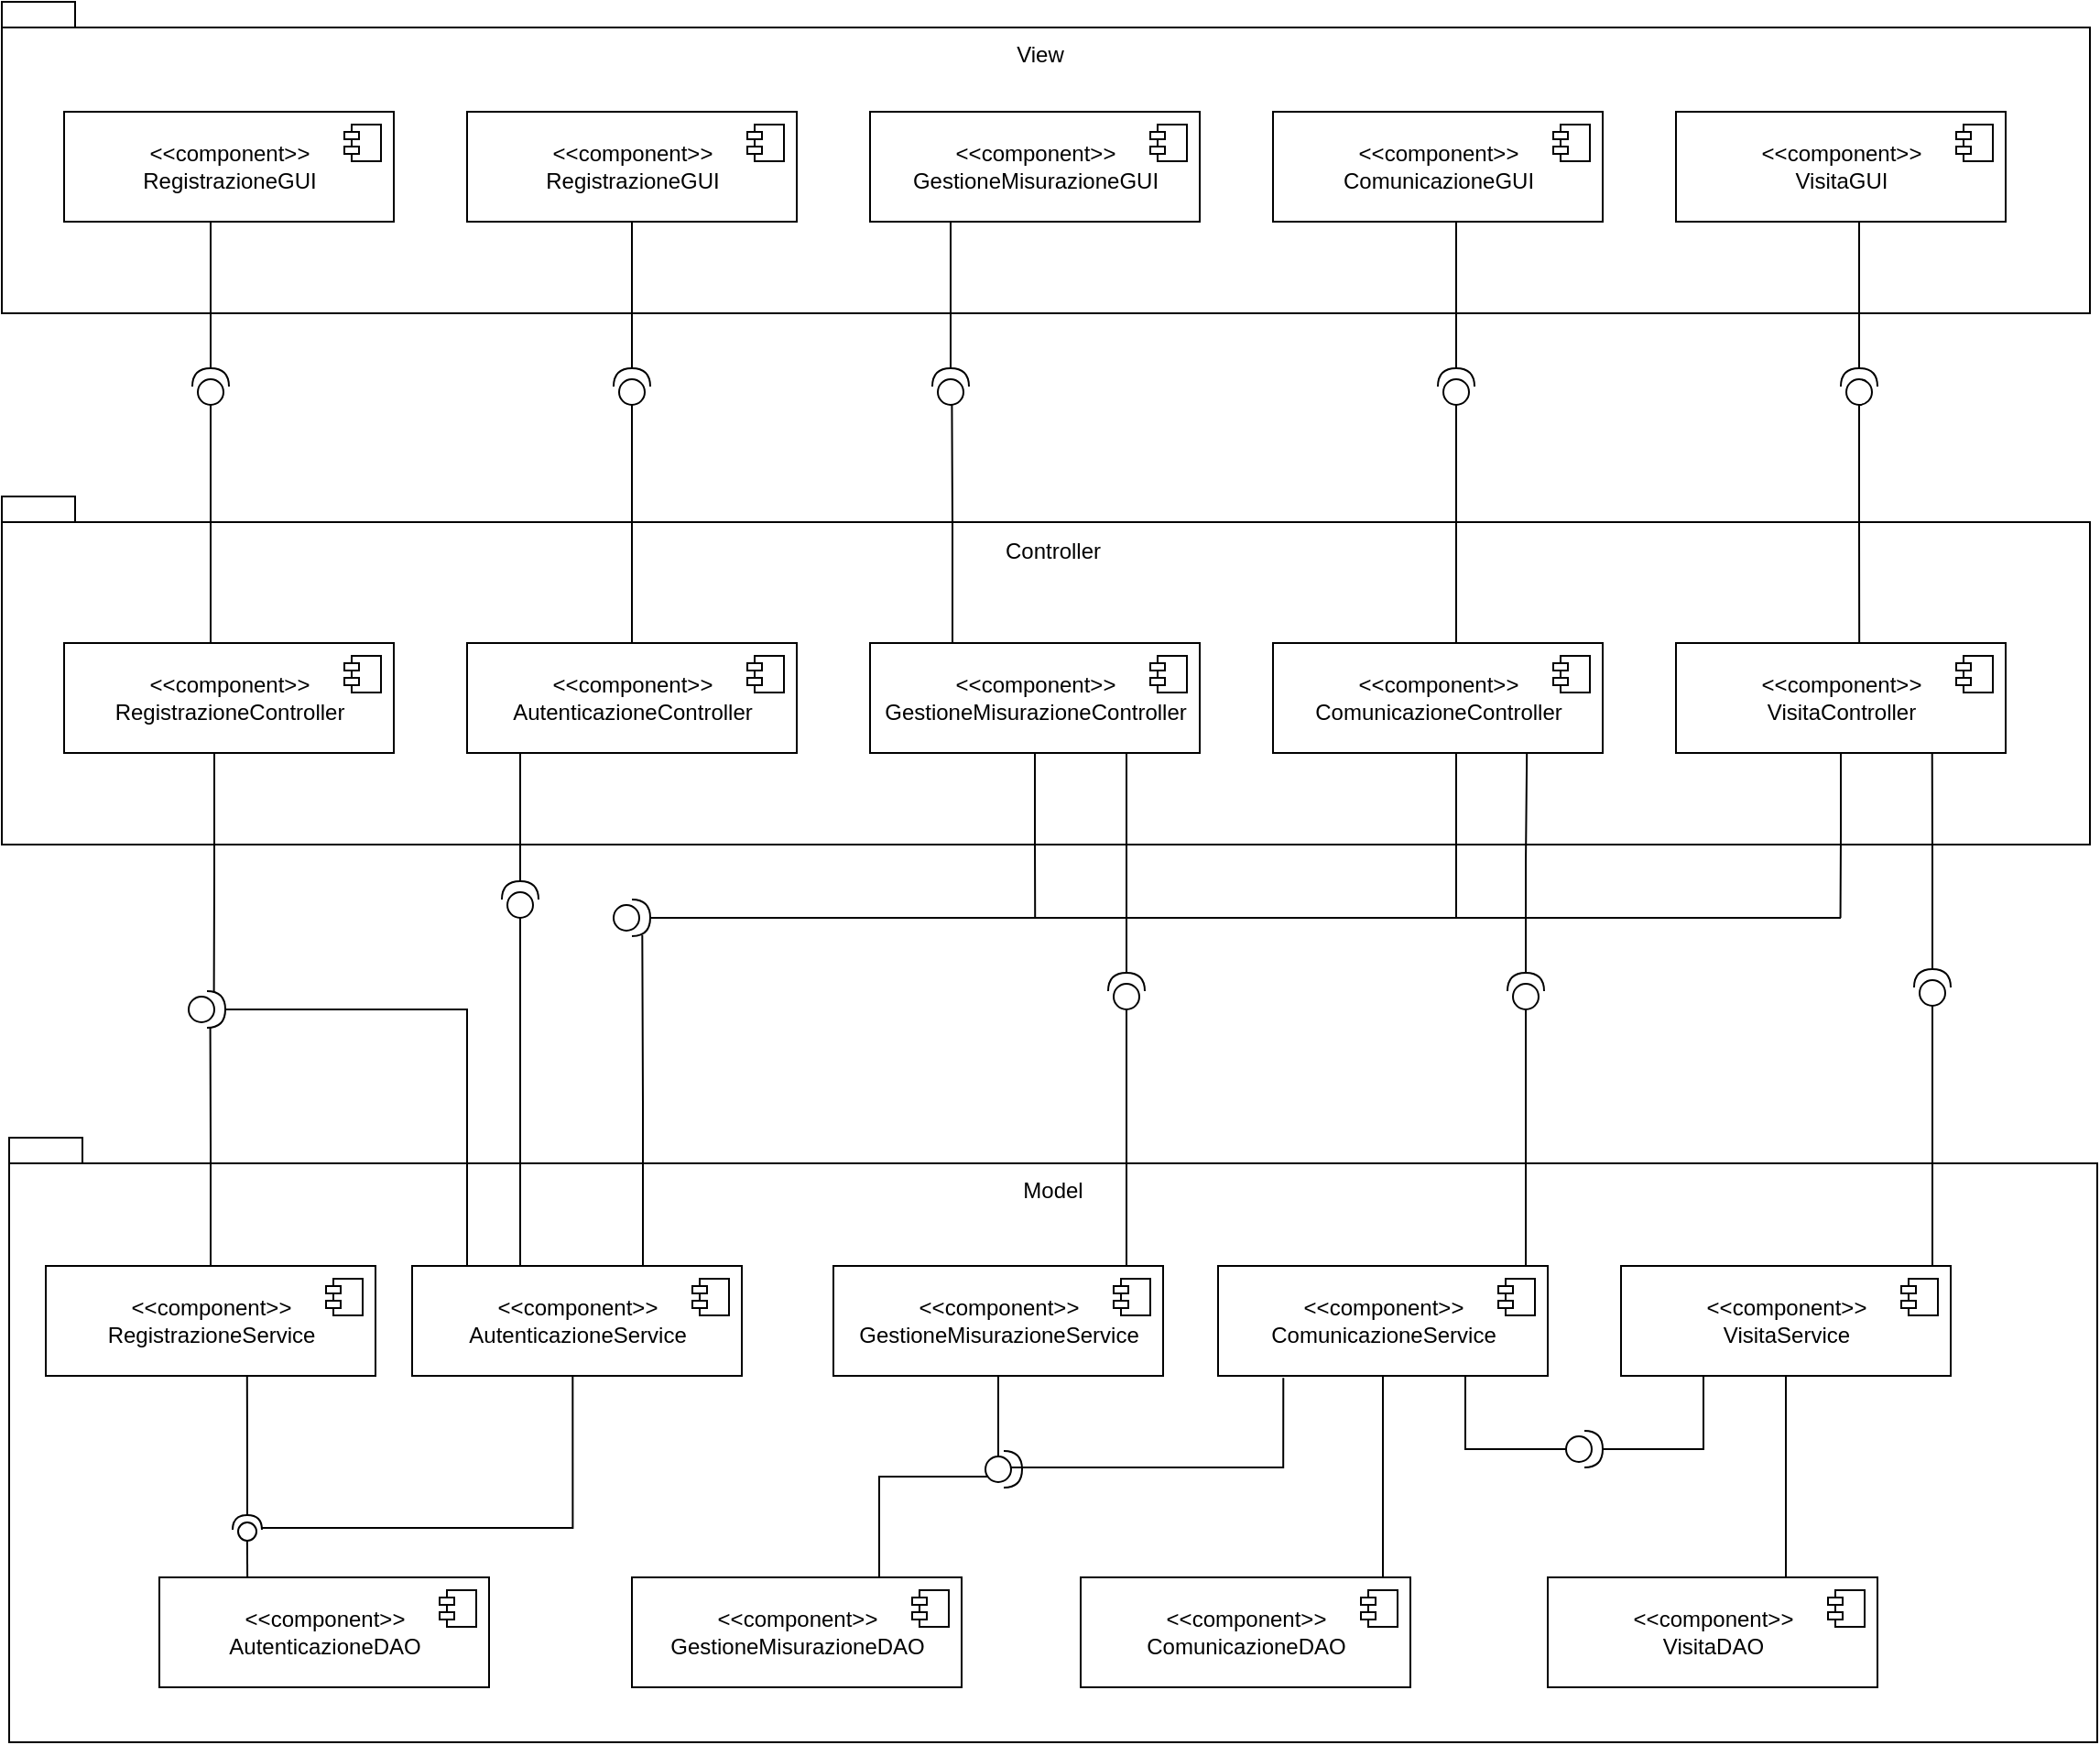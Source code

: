 <mxfile version="16.5.1" type="device"><diagram id="Y_okCrEuVFnJHUR09OXG" name="Pagina-1"><mxGraphModel dx="1697" dy="2110" grid="1" gridSize="10" guides="1" tooltips="1" connect="1" arrows="1" fold="1" page="1" pageScale="1" pageWidth="583" pageHeight="827" math="0" shadow="0"><root><mxCell id="0"/><mxCell id="1" parent="0"/><mxCell id="-Io-E_k0ixjMO_On6hJq-1" value="" style="shape=folder;fontStyle=1;spacingTop=10;tabWidth=40;tabHeight=14;tabPosition=left;html=1;" vertex="1" parent="1"><mxGeometry x="26" y="-170" width="1140" height="170" as="geometry"/></mxCell><mxCell id="-Io-E_k0ixjMO_On6hJq-2" value="" style="shape=folder;fontStyle=1;spacingTop=10;tabWidth=40;tabHeight=14;tabPosition=left;html=1;" vertex="1" parent="1"><mxGeometry x="26" y="100" width="1140" height="190" as="geometry"/></mxCell><mxCell id="-Io-E_k0ixjMO_On6hJq-3" value="" style="shape=folder;fontStyle=1;spacingTop=10;tabWidth=40;tabHeight=14;tabPosition=left;html=1;" vertex="1" parent="1"><mxGeometry x="30" y="450" width="1140" height="330" as="geometry"/></mxCell><mxCell id="-Io-E_k0ixjMO_On6hJq-4" value="&amp;lt;&amp;lt;component&amp;gt;&amp;gt;&lt;br&gt;AutenticazioneDAO" style="html=1;dropTarget=0;" vertex="1" parent="1"><mxGeometry x="112" y="690" width="180" height="60" as="geometry"/></mxCell><mxCell id="-Io-E_k0ixjMO_On6hJq-5" value="" style="shape=module;jettyWidth=8;jettyHeight=4;" vertex="1" parent="-Io-E_k0ixjMO_On6hJq-4"><mxGeometry x="1" width="20" height="20" relative="1" as="geometry"><mxPoint x="-27" y="7" as="offset"/></mxGeometry></mxCell><mxCell id="-Io-E_k0ixjMO_On6hJq-29" style="edgeStyle=orthogonalEdgeStyle;rounded=0;orthogonalLoop=1;jettySize=auto;html=1;exitX=0.75;exitY=0;exitDx=0;exitDy=0;endArrow=none;endFill=0;" edge="1" parent="1" source="-Io-E_k0ixjMO_On6hJq-6" target="-Io-E_k0ixjMO_On6hJq-19"><mxGeometry relative="1" as="geometry"/></mxCell><mxCell id="-Io-E_k0ixjMO_On6hJq-6" value="&amp;lt;&amp;lt;component&amp;gt;&amp;gt;&lt;br&gt;GestioneMisurazioneDAO" style="html=1;dropTarget=0;" vertex="1" parent="1"><mxGeometry x="370" y="690" width="180" height="60" as="geometry"/></mxCell><mxCell id="-Io-E_k0ixjMO_On6hJq-7" value="" style="shape=module;jettyWidth=8;jettyHeight=4;" vertex="1" parent="-Io-E_k0ixjMO_On6hJq-6"><mxGeometry x="1" width="20" height="20" relative="1" as="geometry"><mxPoint x="-27" y="7" as="offset"/></mxGeometry></mxCell><mxCell id="-Io-E_k0ixjMO_On6hJq-8" value="&amp;lt;&amp;lt;component&amp;gt;&amp;gt;&lt;br&gt;ComunicazioneDAO" style="html=1;dropTarget=0;" vertex="1" parent="1"><mxGeometry x="615" y="690" width="180" height="60" as="geometry"/></mxCell><mxCell id="-Io-E_k0ixjMO_On6hJq-9" value="" style="shape=module;jettyWidth=8;jettyHeight=4;" vertex="1" parent="-Io-E_k0ixjMO_On6hJq-8"><mxGeometry x="1" width="20" height="20" relative="1" as="geometry"><mxPoint x="-27" y="7" as="offset"/></mxGeometry></mxCell><mxCell id="-Io-E_k0ixjMO_On6hJq-10" value="&amp;lt;&amp;lt;component&amp;gt;&amp;gt;&lt;br&gt;VisitaDAO" style="html=1;dropTarget=0;" vertex="1" parent="1"><mxGeometry x="870" y="690" width="180" height="60" as="geometry"/></mxCell><mxCell id="-Io-E_k0ixjMO_On6hJq-11" value="" style="shape=module;jettyWidth=8;jettyHeight=4;" vertex="1" parent="-Io-E_k0ixjMO_On6hJq-10"><mxGeometry x="1" width="20" height="20" relative="1" as="geometry"><mxPoint x="-27" y="7" as="offset"/></mxGeometry></mxCell><mxCell id="-Io-E_k0ixjMO_On6hJq-28" style="edgeStyle=orthogonalEdgeStyle;rounded=0;orthogonalLoop=1;jettySize=auto;html=1;exitX=0.487;exitY=1.005;exitDx=0;exitDy=0;endArrow=none;endFill=0;exitPerimeter=0;" edge="1" parent="1"><mxGeometry relative="1" as="geometry"><mxPoint x="168" y="663" as="targetPoint"/><mxPoint x="337.66" y="579.3" as="sourcePoint"/><Array as="points"><mxPoint x="338" y="663"/></Array></mxGeometry></mxCell><mxCell id="-Io-E_k0ixjMO_On6hJq-47" style="edgeStyle=orthogonalEdgeStyle;rounded=0;orthogonalLoop=1;jettySize=auto;html=1;entryX=1;entryY=0.5;entryDx=0;entryDy=0;entryPerimeter=0;endArrow=none;endFill=0;" edge="1" parent="1" source="-Io-E_k0ixjMO_On6hJq-15" target="-Io-E_k0ixjMO_On6hJq-44"><mxGeometry relative="1" as="geometry"><Array as="points"><mxPoint x="280" y="380"/></Array></mxGeometry></mxCell><mxCell id="-Io-E_k0ixjMO_On6hJq-60" style="edgeStyle=orthogonalEdgeStyle;rounded=0;orthogonalLoop=1;jettySize=auto;html=1;exitX=0.5;exitY=0;exitDx=0;exitDy=0;entryX=0.783;entryY=0.967;entryDx=0;entryDy=0;entryPerimeter=0;endArrow=none;endFill=0;" edge="1" parent="1" source="-Io-E_k0ixjMO_On6hJq-15" target="-Io-E_k0ixjMO_On6hJq-59"><mxGeometry relative="1" as="geometry"><Array as="points"><mxPoint x="376" y="520"/><mxPoint x="376" y="430"/></Array></mxGeometry></mxCell><mxCell id="-Io-E_k0ixjMO_On6hJq-77" style="edgeStyle=orthogonalEdgeStyle;rounded=0;orthogonalLoop=1;jettySize=auto;html=1;exitX=0.5;exitY=0;exitDx=0;exitDy=0;endArrow=none;endFill=0;" edge="1" parent="1"><mxGeometry relative="1" as="geometry"><mxPoint x="309" y="330" as="targetPoint"/><mxPoint x="329.0" y="520" as="sourcePoint"/><Array as="points"><mxPoint x="309" y="520"/><mxPoint x="309" y="330"/></Array></mxGeometry></mxCell><mxCell id="-Io-E_k0ixjMO_On6hJq-15" value="&amp;lt;&amp;lt;component&amp;gt;&amp;gt;&lt;br&gt;AutenticazioneService" style="html=1;dropTarget=0;" vertex="1" parent="1"><mxGeometry x="250" y="520" width="180" height="60" as="geometry"/></mxCell><mxCell id="-Io-E_k0ixjMO_On6hJq-16" value="" style="shape=module;jettyWidth=8;jettyHeight=4;" vertex="1" parent="-Io-E_k0ixjMO_On6hJq-15"><mxGeometry x="1" width="20" height="20" relative="1" as="geometry"><mxPoint x="-27" y="7" as="offset"/></mxGeometry></mxCell><mxCell id="-Io-E_k0ixjMO_On6hJq-45" style="edgeStyle=orthogonalEdgeStyle;rounded=0;orthogonalLoop=1;jettySize=auto;html=1;exitX=0.5;exitY=0;exitDx=0;exitDy=0;endArrow=none;endFill=0;" edge="1" parent="1" source="-Io-E_k0ixjMO_On6hJq-17"><mxGeometry relative="1" as="geometry"><mxPoint x="139.789" y="390" as="targetPoint"/></mxGeometry></mxCell><mxCell id="-Io-E_k0ixjMO_On6hJq-17" value="&amp;lt;&amp;lt;component&amp;gt;&amp;gt;&lt;br&gt;RegistrazioneService" style="html=1;dropTarget=0;" vertex="1" parent="1"><mxGeometry x="50" y="520" width="180" height="60" as="geometry"/></mxCell><mxCell id="-Io-E_k0ixjMO_On6hJq-18" value="" style="shape=module;jettyWidth=8;jettyHeight=4;" vertex="1" parent="-Io-E_k0ixjMO_On6hJq-17"><mxGeometry x="1" width="20" height="20" relative="1" as="geometry"><mxPoint x="-27" y="7" as="offset"/></mxGeometry></mxCell><mxCell id="-Io-E_k0ixjMO_On6hJq-75" style="edgeStyle=orthogonalEdgeStyle;rounded=0;orthogonalLoop=1;jettySize=auto;html=1;exitX=0.75;exitY=0;exitDx=0;exitDy=0;endArrow=none;endFill=0;" edge="1" parent="1" source="-Io-E_k0ixjMO_On6hJq-19" target="-Io-E_k0ixjMO_On6hJq-74"><mxGeometry relative="1" as="geometry"><Array as="points"><mxPoint x="640" y="520"/></Array></mxGeometry></mxCell><mxCell id="-Io-E_k0ixjMO_On6hJq-19" value="&amp;lt;&amp;lt;component&amp;gt;&amp;gt;&lt;br&gt;GestioneMisurazioneService" style="html=1;dropTarget=0;" vertex="1" parent="1"><mxGeometry x="480" y="520" width="180" height="60" as="geometry"/></mxCell><mxCell id="-Io-E_k0ixjMO_On6hJq-20" value="" style="shape=module;jettyWidth=8;jettyHeight=4;" vertex="1" parent="-Io-E_k0ixjMO_On6hJq-19"><mxGeometry x="1" width="20" height="20" relative="1" as="geometry"><mxPoint x="-27" y="7" as="offset"/></mxGeometry></mxCell><mxCell id="-Io-E_k0ixjMO_On6hJq-32" style="edgeStyle=orthogonalEdgeStyle;rounded=0;orthogonalLoop=1;jettySize=auto;html=1;exitX=0.198;exitY=1.018;exitDx=0;exitDy=0;endArrow=none;endFill=0;exitPerimeter=0;" edge="1" parent="1" source="-Io-E_k0ixjMO_On6hJq-21"><mxGeometry relative="1" as="geometry"><mxPoint x="570" y="620" as="targetPoint"/><Array as="points"><mxPoint x="726" y="630"/><mxPoint x="570" y="630"/></Array></mxGeometry></mxCell><mxCell id="-Io-E_k0ixjMO_On6hJq-36" style="edgeStyle=orthogonalEdgeStyle;rounded=0;orthogonalLoop=1;jettySize=auto;html=1;exitX=0.5;exitY=1;exitDx=0;exitDy=0;endArrow=none;endFill=0;" edge="1" parent="1" source="-Io-E_k0ixjMO_On6hJq-21" target="-Io-E_k0ixjMO_On6hJq-8"><mxGeometry relative="1" as="geometry"><Array as="points"><mxPoint x="780" y="660"/><mxPoint x="780" y="660"/></Array></mxGeometry></mxCell><mxCell id="-Io-E_k0ixjMO_On6hJq-72" style="edgeStyle=orthogonalEdgeStyle;rounded=0;orthogonalLoop=1;jettySize=auto;html=1;exitX=0.75;exitY=0;exitDx=0;exitDy=0;entryX=0;entryY=0.5;entryDx=0;entryDy=0;entryPerimeter=0;endArrow=none;endFill=0;" edge="1" parent="1" source="-Io-E_k0ixjMO_On6hJq-21" target="-Io-E_k0ixjMO_On6hJq-71"><mxGeometry relative="1" as="geometry"><Array as="points"><mxPoint x="858" y="520"/></Array></mxGeometry></mxCell><mxCell id="-Io-E_k0ixjMO_On6hJq-21" value="&amp;lt;&amp;lt;component&amp;gt;&amp;gt;&lt;br&gt;ComunicazioneService" style="html=1;dropTarget=0;" vertex="1" parent="1"><mxGeometry x="690" y="520" width="180" height="60" as="geometry"/></mxCell><mxCell id="-Io-E_k0ixjMO_On6hJq-22" value="" style="shape=module;jettyWidth=8;jettyHeight=4;" vertex="1" parent="-Io-E_k0ixjMO_On6hJq-21"><mxGeometry x="1" width="20" height="20" relative="1" as="geometry"><mxPoint x="-27" y="7" as="offset"/></mxGeometry></mxCell><mxCell id="-Io-E_k0ixjMO_On6hJq-37" style="edgeStyle=orthogonalEdgeStyle;rounded=0;orthogonalLoop=1;jettySize=auto;html=1;exitX=0.5;exitY=1;exitDx=0;exitDy=0;endArrow=none;endFill=0;" edge="1" parent="1" source="-Io-E_k0ixjMO_On6hJq-23" target="-Io-E_k0ixjMO_On6hJq-10"><mxGeometry relative="1" as="geometry"><Array as="points"><mxPoint x="1000" y="670"/><mxPoint x="1000" y="670"/></Array></mxGeometry></mxCell><mxCell id="-Io-E_k0ixjMO_On6hJq-39" style="edgeStyle=orthogonalEdgeStyle;rounded=0;orthogonalLoop=1;jettySize=auto;html=1;exitX=0;exitY=0.5;exitDx=0;exitDy=0;entryX=0.75;entryY=1;entryDx=0;entryDy=0;endArrow=none;endFill=0;startArrow=none;exitPerimeter=0;" edge="1" parent="1" source="-Io-E_k0ixjMO_On6hJq-40" target="-Io-E_k0ixjMO_On6hJq-21"><mxGeometry relative="1" as="geometry"/></mxCell><mxCell id="-Io-E_k0ixjMO_On6hJq-68" style="edgeStyle=orthogonalEdgeStyle;rounded=0;orthogonalLoop=1;jettySize=auto;html=1;exitX=0.75;exitY=0;exitDx=0;exitDy=0;endArrow=none;endFill=0;" edge="1" parent="1" source="-Io-E_k0ixjMO_On6hJq-23"><mxGeometry relative="1" as="geometry"><mxPoint x="1080" y="370" as="targetPoint"/><Array as="points"><mxPoint x="1080" y="520"/></Array></mxGeometry></mxCell><mxCell id="-Io-E_k0ixjMO_On6hJq-23" value="&amp;lt;&amp;lt;component&amp;gt;&amp;gt;&lt;br&gt;VisitaService" style="html=1;dropTarget=0;" vertex="1" parent="1"><mxGeometry x="910" y="520" width="180" height="60" as="geometry"/></mxCell><mxCell id="-Io-E_k0ixjMO_On6hJq-24" value="" style="shape=module;jettyWidth=8;jettyHeight=4;" vertex="1" parent="-Io-E_k0ixjMO_On6hJq-23"><mxGeometry x="1" width="20" height="20" relative="1" as="geometry"><mxPoint x="-27" y="7" as="offset"/></mxGeometry></mxCell><mxCell id="-Io-E_k0ixjMO_On6hJq-25" value="" style="rounded=0;orthogonalLoop=1;jettySize=auto;html=1;endArrow=none;endFill=0;sketch=0;sourcePerimeterSpacing=0;targetPerimeterSpacing=0;exitX=0.267;exitY=-0.002;exitDx=0;exitDy=0;exitPerimeter=0;" edge="1" parent="1" source="-Io-E_k0ixjMO_On6hJq-4"><mxGeometry relative="1" as="geometry"><mxPoint x="159.94" y="682" as="sourcePoint"/><mxPoint x="159.94" y="670" as="targetPoint"/></mxGeometry></mxCell><mxCell id="-Io-E_k0ixjMO_On6hJq-26" value="" style="rounded=0;orthogonalLoop=1;jettySize=auto;html=1;endArrow=halfCircle;endFill=0;endSize=6;strokeWidth=1;sketch=0;exitX=0.805;exitY=1.022;exitDx=0;exitDy=0;exitPerimeter=0;" edge="1" parent="1"><mxGeometry relative="1" as="geometry"><mxPoint x="159.9" y="580.32" as="sourcePoint"/><mxPoint x="160" y="664" as="targetPoint"/><Array as="points"><mxPoint x="160" y="629"/></Array></mxGeometry></mxCell><mxCell id="-Io-E_k0ixjMO_On6hJq-27" value="" style="ellipse;whiteSpace=wrap;html=1;align=center;aspect=fixed;resizable=0;points=[];outlineConnect=0;sketch=0;" vertex="1" parent="1"><mxGeometry x="155" y="660" width="10" height="10" as="geometry"/></mxCell><mxCell id="-Io-E_k0ixjMO_On6hJq-33" value="" style="shape=providedRequiredInterface;html=1;verticalLabelPosition=bottom;sketch=0;" vertex="1" parent="1"><mxGeometry x="563" y="621" width="20" height="20" as="geometry"/></mxCell><mxCell id="-Io-E_k0ixjMO_On6hJq-40" value="" style="shape=providedRequiredInterface;html=1;verticalLabelPosition=bottom;sketch=0;" vertex="1" parent="1"><mxGeometry x="880" y="610" width="20" height="20" as="geometry"/></mxCell><mxCell id="-Io-E_k0ixjMO_On6hJq-41" value="" style="edgeStyle=orthogonalEdgeStyle;rounded=0;orthogonalLoop=1;jettySize=auto;html=1;exitX=0.25;exitY=1;exitDx=0;exitDy=0;entryX=1;entryY=0.5;entryDx=0;entryDy=0;endArrow=none;endFill=0;entryPerimeter=0;" edge="1" parent="1" source="-Io-E_k0ixjMO_On6hJq-23" target="-Io-E_k0ixjMO_On6hJq-40"><mxGeometry relative="1" as="geometry"><mxPoint x="955" y="580" as="sourcePoint"/><mxPoint x="825" y="580" as="targetPoint"/></mxGeometry></mxCell><mxCell id="-Io-E_k0ixjMO_On6hJq-42" value="Model" style="text;html=1;strokeColor=none;fillColor=none;align=center;verticalAlign=middle;whiteSpace=wrap;rounded=0;" vertex="1" parent="1"><mxGeometry x="570" y="464" width="60" height="30" as="geometry"/></mxCell><mxCell id="-Io-E_k0ixjMO_On6hJq-43" value="Controller" style="text;html=1;strokeColor=none;fillColor=none;align=center;verticalAlign=middle;whiteSpace=wrap;rounded=0;" vertex="1" parent="1"><mxGeometry x="570" y="115" width="60" height="30" as="geometry"/></mxCell><mxCell id="-Io-E_k0ixjMO_On6hJq-44" value="" style="shape=providedRequiredInterface;html=1;verticalLabelPosition=bottom;sketch=0;" vertex="1" parent="1"><mxGeometry x="128" y="370" width="20" height="20" as="geometry"/></mxCell><mxCell id="-Io-E_k0ixjMO_On6hJq-58" style="edgeStyle=orthogonalEdgeStyle;rounded=0;orthogonalLoop=1;jettySize=auto;html=1;exitX=0.5;exitY=1;exitDx=0;exitDy=0;entryX=0.69;entryY=0.017;entryDx=0;entryDy=0;entryPerimeter=0;endArrow=none;endFill=0;" edge="1" parent="1" source="-Io-E_k0ixjMO_On6hJq-48" target="-Io-E_k0ixjMO_On6hJq-44"><mxGeometry relative="1" as="geometry"><Array as="points"><mxPoint x="142" y="240"/><mxPoint x="142" y="305"/><mxPoint x="142" y="305"/></Array></mxGeometry></mxCell><mxCell id="-Io-E_k0ixjMO_On6hJq-48" value="&amp;lt;&amp;lt;component&amp;gt;&amp;gt;&lt;br&gt;RegistrazioneController" style="html=1;dropTarget=0;" vertex="1" parent="1"><mxGeometry x="60" y="180" width="180" height="60" as="geometry"/></mxCell><mxCell id="-Io-E_k0ixjMO_On6hJq-49" value="" style="shape=module;jettyWidth=8;jettyHeight=4;" vertex="1" parent="-Io-E_k0ixjMO_On6hJq-48"><mxGeometry x="1" width="20" height="20" relative="1" as="geometry"><mxPoint x="-27" y="7" as="offset"/></mxGeometry></mxCell><mxCell id="-Io-E_k0ixjMO_On6hJq-79" style="edgeStyle=orthogonalEdgeStyle;rounded=0;orthogonalLoop=1;jettySize=auto;html=1;exitX=0.25;exitY=1;exitDx=0;exitDy=0;entryX=1;entryY=0.5;entryDx=0;entryDy=0;entryPerimeter=0;endArrow=none;endFill=0;" edge="1" parent="1" source="-Io-E_k0ixjMO_On6hJq-50" target="-Io-E_k0ixjMO_On6hJq-78"><mxGeometry relative="1" as="geometry"><Array as="points"><mxPoint x="309" y="240"/></Array></mxGeometry></mxCell><mxCell id="-Io-E_k0ixjMO_On6hJq-50" value="&amp;lt;&amp;lt;component&amp;gt;&amp;gt;&lt;br&gt;AutenticazioneController" style="html=1;dropTarget=0;" vertex="1" parent="1"><mxGeometry x="280" y="180" width="180" height="60" as="geometry"/></mxCell><mxCell id="-Io-E_k0ixjMO_On6hJq-51" value="" style="shape=module;jettyWidth=8;jettyHeight=4;" vertex="1" parent="-Io-E_k0ixjMO_On6hJq-50"><mxGeometry x="1" width="20" height="20" relative="1" as="geometry"><mxPoint x="-27" y="7" as="offset"/></mxGeometry></mxCell><mxCell id="-Io-E_k0ixjMO_On6hJq-62" style="edgeStyle=orthogonalEdgeStyle;rounded=0;orthogonalLoop=1;jettySize=auto;html=1;exitX=0.5;exitY=1;exitDx=0;exitDy=0;endArrow=none;endFill=0;" edge="1" parent="1" source="-Io-E_k0ixjMO_On6hJq-52"><mxGeometry relative="1" as="geometry"><mxPoint x="590.111" y="330" as="targetPoint"/><Array as="points"><mxPoint x="590" y="285"/><mxPoint x="590" y="285"/></Array></mxGeometry></mxCell><mxCell id="-Io-E_k0ixjMO_On6hJq-76" style="edgeStyle=orthogonalEdgeStyle;rounded=0;orthogonalLoop=1;jettySize=auto;html=1;exitX=0.75;exitY=1;exitDx=0;exitDy=0;entryX=1;entryY=0.5;entryDx=0;entryDy=0;entryPerimeter=0;endArrow=none;endFill=0;" edge="1" parent="1" source="-Io-E_k0ixjMO_On6hJq-52" target="-Io-E_k0ixjMO_On6hJq-74"><mxGeometry relative="1" as="geometry"><Array as="points"><mxPoint x="640" y="240"/></Array></mxGeometry></mxCell><mxCell id="-Io-E_k0ixjMO_On6hJq-92" style="edgeStyle=orthogonalEdgeStyle;rounded=0;orthogonalLoop=1;jettySize=auto;html=1;exitX=0.25;exitY=0;exitDx=0;exitDy=0;endArrow=none;endFill=0;entryX=0.001;entryY=0.535;entryDx=0;entryDy=0;entryPerimeter=0;" edge="1" parent="1" source="-Io-E_k0ixjMO_On6hJq-52" target="-Io-E_k0ixjMO_On6hJq-91"><mxGeometry relative="1" as="geometry"><mxPoint x="544.565" y="60" as="targetPoint"/><Array as="points"><mxPoint x="545" y="115"/><mxPoint x="545" y="115"/></Array></mxGeometry></mxCell><mxCell id="-Io-E_k0ixjMO_On6hJq-52" value="&amp;lt;&amp;lt;component&amp;gt;&amp;gt;&lt;br&gt;GestioneMisurazioneController" style="html=1;dropTarget=0;" vertex="1" parent="1"><mxGeometry x="500" y="180" width="180" height="60" as="geometry"/></mxCell><mxCell id="-Io-E_k0ixjMO_On6hJq-53" value="" style="shape=module;jettyWidth=8;jettyHeight=4;" vertex="1" parent="-Io-E_k0ixjMO_On6hJq-52"><mxGeometry x="1" width="20" height="20" relative="1" as="geometry"><mxPoint x="-27" y="7" as="offset"/></mxGeometry></mxCell><mxCell id="-Io-E_k0ixjMO_On6hJq-54" value="&amp;lt;&amp;lt;component&amp;gt;&amp;gt;&lt;br&gt;ComunicazioneController" style="html=1;dropTarget=0;" vertex="1" parent="1"><mxGeometry x="720" y="180" width="180" height="60" as="geometry"/></mxCell><mxCell id="-Io-E_k0ixjMO_On6hJq-55" value="" style="shape=module;jettyWidth=8;jettyHeight=4;" vertex="1" parent="-Io-E_k0ixjMO_On6hJq-54"><mxGeometry x="1" width="20" height="20" relative="1" as="geometry"><mxPoint x="-27" y="7" as="offset"/></mxGeometry></mxCell><mxCell id="-Io-E_k0ixjMO_On6hJq-64" style="edgeStyle=orthogonalEdgeStyle;rounded=0;orthogonalLoop=1;jettySize=auto;html=1;exitX=0.5;exitY=1;exitDx=0;exitDy=0;endArrow=none;endFill=0;" edge="1" parent="1" source="-Io-E_k0ixjMO_On6hJq-56"><mxGeometry relative="1" as="geometry"><mxPoint x="1029.783" y="330" as="targetPoint"/></mxGeometry></mxCell><mxCell id="-Io-E_k0ixjMO_On6hJq-56" value="&amp;lt;&amp;lt;component&amp;gt;&amp;gt;&lt;br&gt;VisitaController" style="html=1;dropTarget=0;" vertex="1" parent="1"><mxGeometry x="940" y="180" width="180" height="60" as="geometry"/></mxCell><mxCell id="-Io-E_k0ixjMO_On6hJq-57" value="" style="shape=module;jettyWidth=8;jettyHeight=4;" vertex="1" parent="-Io-E_k0ixjMO_On6hJq-56"><mxGeometry x="1" width="20" height="20" relative="1" as="geometry"><mxPoint x="-27" y="7" as="offset"/></mxGeometry></mxCell><mxCell id="-Io-E_k0ixjMO_On6hJq-61" style="edgeStyle=orthogonalEdgeStyle;rounded=0;orthogonalLoop=1;jettySize=auto;html=1;endArrow=none;endFill=0;" edge="1" parent="1" source="-Io-E_k0ixjMO_On6hJq-59"><mxGeometry relative="1" as="geometry"><mxPoint x="1030" y="330" as="targetPoint"/></mxGeometry></mxCell><mxCell id="-Io-E_k0ixjMO_On6hJq-59" value="" style="shape=providedRequiredInterface;html=1;verticalLabelPosition=bottom;sketch=0;" vertex="1" parent="1"><mxGeometry x="360" y="320" width="20" height="20" as="geometry"/></mxCell><mxCell id="-Io-E_k0ixjMO_On6hJq-63" style="edgeStyle=orthogonalEdgeStyle;rounded=0;orthogonalLoop=1;jettySize=auto;html=1;exitX=0.542;exitY=1;exitDx=0;exitDy=0;endArrow=none;endFill=0;exitPerimeter=0;" edge="1" parent="1" source="-Io-E_k0ixjMO_On6hJq-54"><mxGeometry relative="1" as="geometry"><mxPoint x="820" y="330" as="targetPoint"/><mxPoint x="600" y="250" as="sourcePoint"/><Array as="points"><mxPoint x="820" y="240"/></Array></mxGeometry></mxCell><mxCell id="-Io-E_k0ixjMO_On6hJq-65" value="View" style="text;html=1;strokeColor=none;fillColor=none;align=center;verticalAlign=middle;whiteSpace=wrap;rounded=0;" vertex="1" parent="1"><mxGeometry x="563" y="-156" width="60" height="30" as="geometry"/></mxCell><mxCell id="-Io-E_k0ixjMO_On6hJq-81" style="edgeStyle=orthogonalEdgeStyle;rounded=0;orthogonalLoop=1;jettySize=auto;html=1;exitX=0.5;exitY=1;exitDx=0;exitDy=0;entryX=1;entryY=0.5;entryDx=0;entryDy=0;entryPerimeter=0;endArrow=none;endFill=0;" edge="1" parent="1" source="-Io-E_k0ixjMO_On6hJq-66" target="-Io-E_k0ixjMO_On6hJq-80"><mxGeometry relative="1" as="geometry"><Array as="points"><mxPoint x="140" y="-50"/></Array></mxGeometry></mxCell><mxCell id="-Io-E_k0ixjMO_On6hJq-66" value="&amp;lt;&amp;lt;component&amp;gt;&amp;gt;&lt;br&gt;RegistrazioneGUI" style="html=1;dropTarget=0;" vertex="1" parent="1"><mxGeometry x="60" y="-110" width="180" height="60" as="geometry"/></mxCell><mxCell id="-Io-E_k0ixjMO_On6hJq-67" value="" style="shape=module;jettyWidth=8;jettyHeight=4;" vertex="1" parent="-Io-E_k0ixjMO_On6hJq-66"><mxGeometry x="1" width="20" height="20" relative="1" as="geometry"><mxPoint x="-27" y="7" as="offset"/></mxGeometry></mxCell><mxCell id="-Io-E_k0ixjMO_On6hJq-70" style="edgeStyle=orthogonalEdgeStyle;rounded=0;orthogonalLoop=1;jettySize=auto;html=1;exitX=1;exitY=0.5;exitDx=0;exitDy=0;exitPerimeter=0;entryX=0.777;entryY=0.999;entryDx=0;entryDy=0;entryPerimeter=0;endArrow=none;endFill=0;" edge="1" parent="1" source="-Io-E_k0ixjMO_On6hJq-69" target="-Io-E_k0ixjMO_On6hJq-56"><mxGeometry relative="1" as="geometry"/></mxCell><mxCell id="-Io-E_k0ixjMO_On6hJq-69" value="" style="shape=providedRequiredInterface;html=1;verticalLabelPosition=bottom;sketch=0;rotation=-90;" vertex="1" parent="1"><mxGeometry x="1070" y="358" width="20" height="20" as="geometry"/></mxCell><mxCell id="-Io-E_k0ixjMO_On6hJq-73" style="edgeStyle=orthogonalEdgeStyle;rounded=0;orthogonalLoop=1;jettySize=auto;html=1;exitX=1;exitY=0.5;exitDx=0;exitDy=0;exitPerimeter=0;entryX=0.77;entryY=0.991;entryDx=0;entryDy=0;entryPerimeter=0;endArrow=none;endFill=0;" edge="1" parent="1" source="-Io-E_k0ixjMO_On6hJq-71" target="-Io-E_k0ixjMO_On6hJq-54"><mxGeometry relative="1" as="geometry"/></mxCell><mxCell id="-Io-E_k0ixjMO_On6hJq-71" value="" style="shape=providedRequiredInterface;html=1;verticalLabelPosition=bottom;sketch=0;rotation=-90;" vertex="1" parent="1"><mxGeometry x="848" y="360" width="20" height="20" as="geometry"/></mxCell><mxCell id="-Io-E_k0ixjMO_On6hJq-74" value="" style="shape=providedRequiredInterface;html=1;verticalLabelPosition=bottom;sketch=0;rotation=-90;" vertex="1" parent="1"><mxGeometry x="630" y="360" width="20" height="20" as="geometry"/></mxCell><mxCell id="-Io-E_k0ixjMO_On6hJq-78" value="" style="shape=providedRequiredInterface;html=1;verticalLabelPosition=bottom;sketch=0;rotation=-90;" vertex="1" parent="1"><mxGeometry x="299" y="310" width="20" height="20" as="geometry"/></mxCell><mxCell id="-Io-E_k0ixjMO_On6hJq-82" style="edgeStyle=orthogonalEdgeStyle;rounded=0;orthogonalLoop=1;jettySize=auto;html=1;exitX=0;exitY=0.5;exitDx=0;exitDy=0;exitPerimeter=0;endArrow=none;endFill=0;" edge="1" parent="1"><mxGeometry relative="1" as="geometry"><mxPoint x="140.0" y="49" as="sourcePoint"/><mxPoint x="140" y="159" as="targetPoint"/><Array as="points"><mxPoint x="140" y="180"/></Array></mxGeometry></mxCell><mxCell id="-Io-E_k0ixjMO_On6hJq-80" value="" style="shape=providedRequiredInterface;html=1;verticalLabelPosition=bottom;sketch=0;rotation=-90;" vertex="1" parent="1"><mxGeometry x="130" y="30" width="20" height="20" as="geometry"/></mxCell><mxCell id="-Io-E_k0ixjMO_On6hJq-87" style="edgeStyle=orthogonalEdgeStyle;rounded=0;orthogonalLoop=1;jettySize=auto;html=1;exitX=0.5;exitY=1;exitDx=0;exitDy=0;entryX=1;entryY=0.5;entryDx=0;entryDy=0;entryPerimeter=0;endArrow=none;endFill=0;" edge="1" parent="1" source="-Io-E_k0ixjMO_On6hJq-83" target="-Io-E_k0ixjMO_On6hJq-85"><mxGeometry relative="1" as="geometry"/></mxCell><mxCell id="-Io-E_k0ixjMO_On6hJq-83" value="&amp;lt;&amp;lt;component&amp;gt;&amp;gt;&lt;br&gt;RegistrazioneGUI" style="html=1;dropTarget=0;" vertex="1" parent="1"><mxGeometry x="280" y="-110" width="180" height="60" as="geometry"/></mxCell><mxCell id="-Io-E_k0ixjMO_On6hJq-84" value="" style="shape=module;jettyWidth=8;jettyHeight=4;" vertex="1" parent="-Io-E_k0ixjMO_On6hJq-83"><mxGeometry x="1" width="20" height="20" relative="1" as="geometry"><mxPoint x="-27" y="7" as="offset"/></mxGeometry></mxCell><mxCell id="-Io-E_k0ixjMO_On6hJq-86" style="edgeStyle=orthogonalEdgeStyle;rounded=0;orthogonalLoop=1;jettySize=auto;html=1;exitX=0;exitY=0.5;exitDx=0;exitDy=0;exitPerimeter=0;entryX=0.5;entryY=0;entryDx=0;entryDy=0;endArrow=none;endFill=0;" edge="1" parent="1" source="-Io-E_k0ixjMO_On6hJq-85" target="-Io-E_k0ixjMO_On6hJq-50"><mxGeometry relative="1" as="geometry"/></mxCell><mxCell id="-Io-E_k0ixjMO_On6hJq-85" value="" style="shape=providedRequiredInterface;html=1;verticalLabelPosition=bottom;sketch=0;rotation=-90;" vertex="1" parent="1"><mxGeometry x="360" y="30" width="20" height="20" as="geometry"/></mxCell><mxCell id="-Io-E_k0ixjMO_On6hJq-93" style="edgeStyle=orthogonalEdgeStyle;rounded=0;orthogonalLoop=1;jettySize=auto;html=1;exitX=0.25;exitY=1;exitDx=0;exitDy=0;entryX=1;entryY=0.5;entryDx=0;entryDy=0;entryPerimeter=0;endArrow=none;endFill=0;" edge="1" parent="1" source="-Io-E_k0ixjMO_On6hJq-88" target="-Io-E_k0ixjMO_On6hJq-91"><mxGeometry relative="1" as="geometry"><Array as="points"><mxPoint x="544" y="-50"/></Array></mxGeometry></mxCell><mxCell id="-Io-E_k0ixjMO_On6hJq-88" value="&amp;lt;&amp;lt;component&amp;gt;&amp;gt;&lt;br&gt;GestioneMisurazioneGUI" style="html=1;dropTarget=0;" vertex="1" parent="1"><mxGeometry x="500" y="-110" width="180" height="60" as="geometry"/></mxCell><mxCell id="-Io-E_k0ixjMO_On6hJq-89" value="" style="shape=module;jettyWidth=8;jettyHeight=4;" vertex="1" parent="-Io-E_k0ixjMO_On6hJq-88"><mxGeometry x="1" width="20" height="20" relative="1" as="geometry"><mxPoint x="-27" y="7" as="offset"/></mxGeometry></mxCell><mxCell id="-Io-E_k0ixjMO_On6hJq-91" value="" style="shape=providedRequiredInterface;html=1;verticalLabelPosition=bottom;sketch=0;rotation=-90;" vertex="1" parent="1"><mxGeometry x="534" y="30" width="20" height="20" as="geometry"/></mxCell><mxCell id="-Io-E_k0ixjMO_On6hJq-99" style="edgeStyle=orthogonalEdgeStyle;rounded=0;orthogonalLoop=1;jettySize=auto;html=1;exitX=0.5;exitY=1;exitDx=0;exitDy=0;entryX=1;entryY=0.5;entryDx=0;entryDy=0;entryPerimeter=0;endArrow=none;endFill=0;" edge="1" parent="1" source="-Io-E_k0ixjMO_On6hJq-94" target="-Io-E_k0ixjMO_On6hJq-97"><mxGeometry relative="1" as="geometry"><Array as="points"><mxPoint x="820" y="-50"/></Array></mxGeometry></mxCell><mxCell id="-Io-E_k0ixjMO_On6hJq-94" value="&amp;lt;&amp;lt;component&amp;gt;&amp;gt;&lt;br&gt;ComunicazioneGUI" style="html=1;dropTarget=0;" vertex="1" parent="1"><mxGeometry x="720" y="-110" width="180" height="60" as="geometry"/></mxCell><mxCell id="-Io-E_k0ixjMO_On6hJq-95" value="" style="shape=module;jettyWidth=8;jettyHeight=4;" vertex="1" parent="-Io-E_k0ixjMO_On6hJq-94"><mxGeometry x="1" width="20" height="20" relative="1" as="geometry"><mxPoint x="-27" y="7" as="offset"/></mxGeometry></mxCell><mxCell id="-Io-E_k0ixjMO_On6hJq-98" style="edgeStyle=orthogonalEdgeStyle;rounded=0;orthogonalLoop=1;jettySize=auto;html=1;exitX=0;exitY=0.5;exitDx=0;exitDy=0;exitPerimeter=0;endArrow=none;endFill=0;" edge="1" parent="1" source="-Io-E_k0ixjMO_On6hJq-97" target="-Io-E_k0ixjMO_On6hJq-54"><mxGeometry relative="1" as="geometry"><Array as="points"><mxPoint x="820" y="150"/><mxPoint x="820" y="150"/></Array></mxGeometry></mxCell><mxCell id="-Io-E_k0ixjMO_On6hJq-97" value="" style="shape=providedRequiredInterface;html=1;verticalLabelPosition=bottom;sketch=0;rotation=-90;" vertex="1" parent="1"><mxGeometry x="810" y="30" width="20" height="20" as="geometry"/></mxCell><mxCell id="-Io-E_k0ixjMO_On6hJq-103" style="edgeStyle=orthogonalEdgeStyle;rounded=0;orthogonalLoop=1;jettySize=auto;html=1;exitX=0.5;exitY=1;exitDx=0;exitDy=0;entryX=1;entryY=0.5;entryDx=0;entryDy=0;entryPerimeter=0;endArrow=none;endFill=0;" edge="1" parent="1" source="-Io-E_k0ixjMO_On6hJq-100" target="-Io-E_k0ixjMO_On6hJq-102"><mxGeometry relative="1" as="geometry"><Array as="points"><mxPoint x="1040" y="-50"/></Array></mxGeometry></mxCell><mxCell id="-Io-E_k0ixjMO_On6hJq-100" value="&amp;lt;&amp;lt;component&amp;gt;&amp;gt;&lt;br&gt;VisitaGUI" style="html=1;dropTarget=0;" vertex="1" parent="1"><mxGeometry x="940" y="-110" width="180" height="60" as="geometry"/></mxCell><mxCell id="-Io-E_k0ixjMO_On6hJq-101" value="" style="shape=module;jettyWidth=8;jettyHeight=4;" vertex="1" parent="-Io-E_k0ixjMO_On6hJq-100"><mxGeometry x="1" width="20" height="20" relative="1" as="geometry"><mxPoint x="-27" y="7" as="offset"/></mxGeometry></mxCell><mxCell id="-Io-E_k0ixjMO_On6hJq-104" style="edgeStyle=orthogonalEdgeStyle;rounded=0;orthogonalLoop=1;jettySize=auto;html=1;exitX=0;exitY=0.5;exitDx=0;exitDy=0;exitPerimeter=0;entryX=0.556;entryY=-0.008;entryDx=0;entryDy=0;entryPerimeter=0;endArrow=none;endFill=0;" edge="1" parent="1" source="-Io-E_k0ixjMO_On6hJq-102" target="-Io-E_k0ixjMO_On6hJq-56"><mxGeometry relative="1" as="geometry"/></mxCell><mxCell id="-Io-E_k0ixjMO_On6hJq-102" value="" style="shape=providedRequiredInterface;html=1;verticalLabelPosition=bottom;sketch=0;rotation=-90;" vertex="1" parent="1"><mxGeometry x="1030" y="30" width="20" height="20" as="geometry"/></mxCell></root></mxGraphModel></diagram></mxfile>